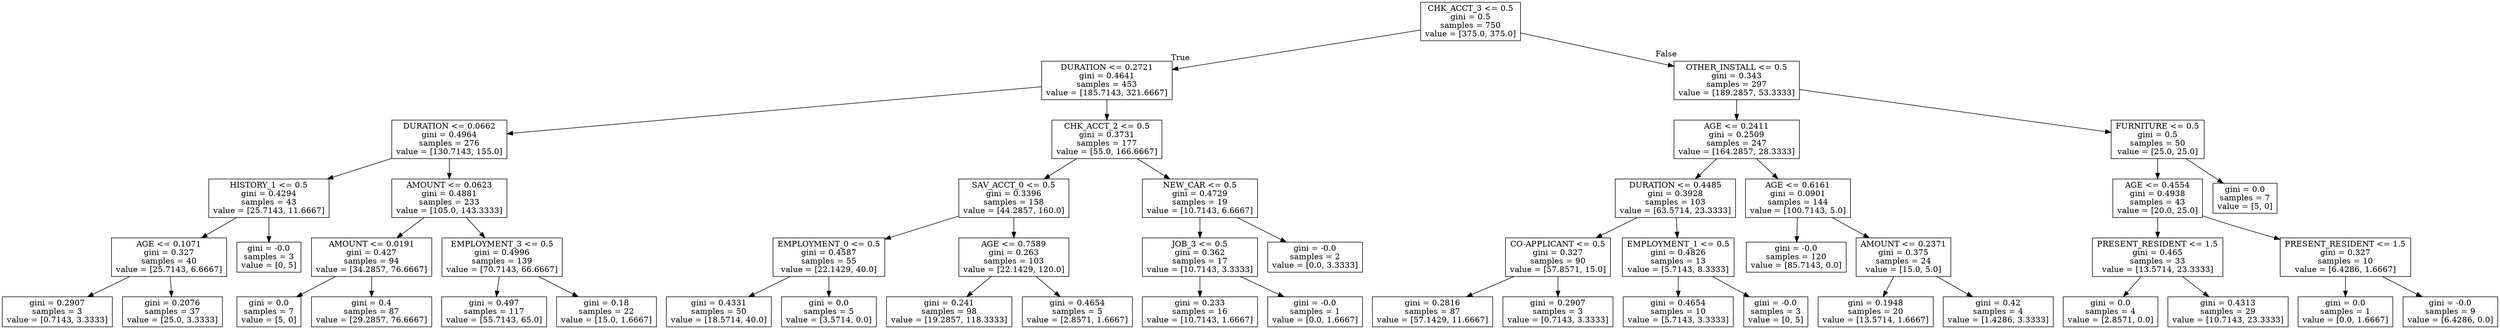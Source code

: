 digraph Tree {
node [shape=box] ;
0 [label="CHK_ACCT_3 <= 0.5\ngini = 0.5\nsamples = 750\nvalue = [375.0, 375.0]"] ;
1 [label="DURATION <= 0.2721\ngini = 0.4641\nsamples = 453\nvalue = [185.7143, 321.6667]"] ;
0 -> 1 [labeldistance=2.5, labelangle=45, headlabel="True"] ;
2 [label="DURATION <= 0.0662\ngini = 0.4964\nsamples = 276\nvalue = [130.7143, 155.0]"] ;
1 -> 2 ;
3 [label="HISTORY_1 <= 0.5\ngini = 0.4294\nsamples = 43\nvalue = [25.7143, 11.6667]"] ;
2 -> 3 ;
4 [label="AGE <= 0.1071\ngini = 0.327\nsamples = 40\nvalue = [25.7143, 6.6667]"] ;
3 -> 4 ;
5 [label="gini = 0.2907\nsamples = 3\nvalue = [0.7143, 3.3333]"] ;
4 -> 5 ;
6 [label="gini = 0.2076\nsamples = 37\nvalue = [25.0, 3.3333]"] ;
4 -> 6 ;
7 [label="gini = -0.0\nsamples = 3\nvalue = [0, 5]"] ;
3 -> 7 ;
8 [label="AMOUNT <= 0.0623\ngini = 0.4881\nsamples = 233\nvalue = [105.0, 143.3333]"] ;
2 -> 8 ;
9 [label="AMOUNT <= 0.0191\ngini = 0.427\nsamples = 94\nvalue = [34.2857, 76.6667]"] ;
8 -> 9 ;
10 [label="gini = 0.0\nsamples = 7\nvalue = [5, 0]"] ;
9 -> 10 ;
11 [label="gini = 0.4\nsamples = 87\nvalue = [29.2857, 76.6667]"] ;
9 -> 11 ;
12 [label="EMPLOYMENT_3 <= 0.5\ngini = 0.4996\nsamples = 139\nvalue = [70.7143, 66.6667]"] ;
8 -> 12 ;
13 [label="gini = 0.497\nsamples = 117\nvalue = [55.7143, 65.0]"] ;
12 -> 13 ;
14 [label="gini = 0.18\nsamples = 22\nvalue = [15.0, 1.6667]"] ;
12 -> 14 ;
15 [label="CHK_ACCT_2 <= 0.5\ngini = 0.3731\nsamples = 177\nvalue = [55.0, 166.6667]"] ;
1 -> 15 ;
16 [label="SAV_ACCT_0 <= 0.5\ngini = 0.3396\nsamples = 158\nvalue = [44.2857, 160.0]"] ;
15 -> 16 ;
17 [label="EMPLOYMENT_0 <= 0.5\ngini = 0.4587\nsamples = 55\nvalue = [22.1429, 40.0]"] ;
16 -> 17 ;
18 [label="gini = 0.4331\nsamples = 50\nvalue = [18.5714, 40.0]"] ;
17 -> 18 ;
19 [label="gini = 0.0\nsamples = 5\nvalue = [3.5714, 0.0]"] ;
17 -> 19 ;
20 [label="AGE <= 0.7589\ngini = 0.263\nsamples = 103\nvalue = [22.1429, 120.0]"] ;
16 -> 20 ;
21 [label="gini = 0.241\nsamples = 98\nvalue = [19.2857, 118.3333]"] ;
20 -> 21 ;
22 [label="gini = 0.4654\nsamples = 5\nvalue = [2.8571, 1.6667]"] ;
20 -> 22 ;
23 [label="NEW_CAR <= 0.5\ngini = 0.4729\nsamples = 19\nvalue = [10.7143, 6.6667]"] ;
15 -> 23 ;
24 [label="JOB_3 <= 0.5\ngini = 0.362\nsamples = 17\nvalue = [10.7143, 3.3333]"] ;
23 -> 24 ;
25 [label="gini = 0.233\nsamples = 16\nvalue = [10.7143, 1.6667]"] ;
24 -> 25 ;
26 [label="gini = -0.0\nsamples = 1\nvalue = [0.0, 1.6667]"] ;
24 -> 26 ;
27 [label="gini = -0.0\nsamples = 2\nvalue = [0.0, 3.3333]"] ;
23 -> 27 ;
28 [label="OTHER_INSTALL <= 0.5\ngini = 0.343\nsamples = 297\nvalue = [189.2857, 53.3333]"] ;
0 -> 28 [labeldistance=2.5, labelangle=-45, headlabel="False"] ;
29 [label="AGE <= 0.2411\ngini = 0.2509\nsamples = 247\nvalue = [164.2857, 28.3333]"] ;
28 -> 29 ;
30 [label="DURATION <= 0.4485\ngini = 0.3928\nsamples = 103\nvalue = [63.5714, 23.3333]"] ;
29 -> 30 ;
31 [label="CO-APPLICANT <= 0.5\ngini = 0.327\nsamples = 90\nvalue = [57.8571, 15.0]"] ;
30 -> 31 ;
32 [label="gini = 0.2816\nsamples = 87\nvalue = [57.1429, 11.6667]"] ;
31 -> 32 ;
33 [label="gini = 0.2907\nsamples = 3\nvalue = [0.7143, 3.3333]"] ;
31 -> 33 ;
34 [label="EMPLOYMENT_1 <= 0.5\ngini = 0.4826\nsamples = 13\nvalue = [5.7143, 8.3333]"] ;
30 -> 34 ;
35 [label="gini = 0.4654\nsamples = 10\nvalue = [5.7143, 3.3333]"] ;
34 -> 35 ;
36 [label="gini = -0.0\nsamples = 3\nvalue = [0, 5]"] ;
34 -> 36 ;
37 [label="AGE <= 0.6161\ngini = 0.0901\nsamples = 144\nvalue = [100.7143, 5.0]"] ;
29 -> 37 ;
38 [label="gini = -0.0\nsamples = 120\nvalue = [85.7143, 0.0]"] ;
37 -> 38 ;
39 [label="AMOUNT <= 0.2371\ngini = 0.375\nsamples = 24\nvalue = [15.0, 5.0]"] ;
37 -> 39 ;
40 [label="gini = 0.1948\nsamples = 20\nvalue = [13.5714, 1.6667]"] ;
39 -> 40 ;
41 [label="gini = 0.42\nsamples = 4\nvalue = [1.4286, 3.3333]"] ;
39 -> 41 ;
42 [label="FURNITURE <= 0.5\ngini = 0.5\nsamples = 50\nvalue = [25.0, 25.0]"] ;
28 -> 42 ;
43 [label="AGE <= 0.4554\ngini = 0.4938\nsamples = 43\nvalue = [20.0, 25.0]"] ;
42 -> 43 ;
44 [label="PRESENT_RESIDENT <= 1.5\ngini = 0.465\nsamples = 33\nvalue = [13.5714, 23.3333]"] ;
43 -> 44 ;
45 [label="gini = 0.0\nsamples = 4\nvalue = [2.8571, 0.0]"] ;
44 -> 45 ;
46 [label="gini = 0.4313\nsamples = 29\nvalue = [10.7143, 23.3333]"] ;
44 -> 46 ;
47 [label="PRESENT_RESIDENT <= 1.5\ngini = 0.327\nsamples = 10\nvalue = [6.4286, 1.6667]"] ;
43 -> 47 ;
48 [label="gini = 0.0\nsamples = 1\nvalue = [0.0, 1.6667]"] ;
47 -> 48 ;
49 [label="gini = -0.0\nsamples = 9\nvalue = [6.4286, 0.0]"] ;
47 -> 49 ;
50 [label="gini = 0.0\nsamples = 7\nvalue = [5, 0]"] ;
42 -> 50 ;
}